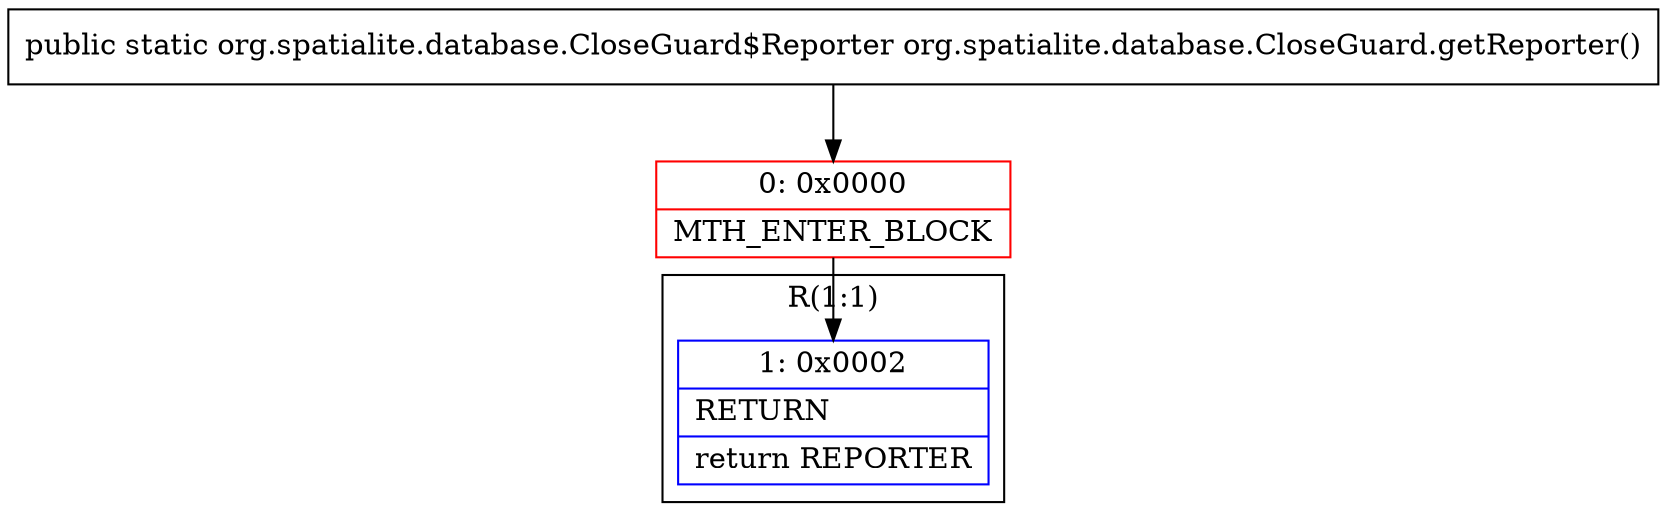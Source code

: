 digraph "CFG fororg.spatialite.database.CloseGuard.getReporter()Lorg\/spatialite\/database\/CloseGuard$Reporter;" {
subgraph cluster_Region_1440636060 {
label = "R(1:1)";
node [shape=record,color=blue];
Node_1 [shape=record,label="{1\:\ 0x0002|RETURN\l|return REPORTER\l}"];
}
Node_0 [shape=record,color=red,label="{0\:\ 0x0000|MTH_ENTER_BLOCK\l}"];
MethodNode[shape=record,label="{public static org.spatialite.database.CloseGuard$Reporter org.spatialite.database.CloseGuard.getReporter() }"];
MethodNode -> Node_0;
Node_0 -> Node_1;
}

